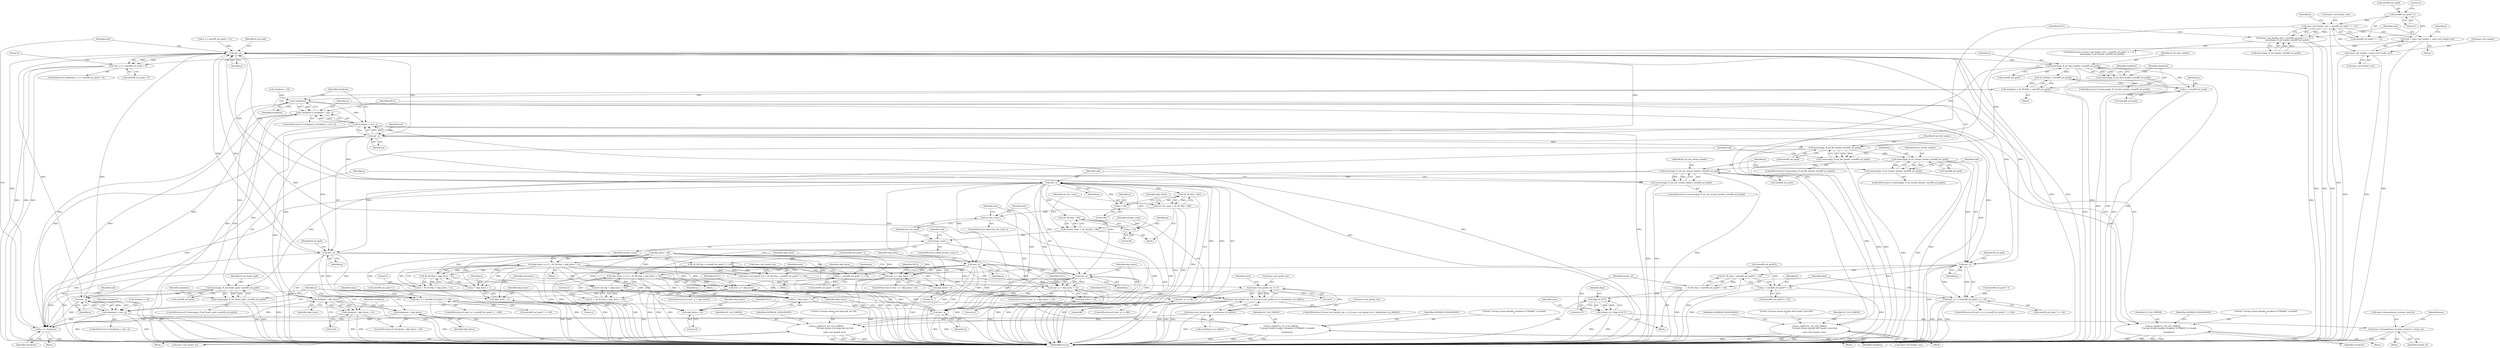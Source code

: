 digraph "0_FFmpeg_cced03dd667a5df6df8fd40d8de0bff477ee02e8@API" {
"1000125" [label="(Call,mms->asf_header_size < sizeof(ff_asf_guid) * 2 + 22)"];
"1000130" [label="(Call,sizeof(ff_asf_guid) * 2)"];
"1000124" [label="(Call,mms->asf_header_size < sizeof(ff_asf_guid) * 2 + 22 ||\n        memcmp(p, ff_asf_header, sizeof(ff_asf_guid)))"];
"1000141" [label="(Call,av_log(NULL, AV_LOG_ERROR,\n               \"Corrupt stream (invalid ASF header, size=%d)\n\",\n               mms->asf_header_size))"];
"1000150" [label="(Call,end = mms->asf_header + mms->asf_header_size)"];
"1000167" [label="(Call,end - p)"];
"1000166" [label="(Call,end - p >= sizeof(ff_asf_guid) + 8)"];
"1000178" [label="(Call,memcmp(p, ff_asf_data_header, sizeof(ff_asf_guid)))"];
"1000177" [label="(Call,!memcmp(p, ff_asf_data_header, sizeof(ff_asf_guid)))"];
"1000191" [label="(Call,AV_RL64(p + sizeof(ff_asf_guid)))"];
"1000189" [label="(Call,chunksize = AV_RL64(p + sizeof(ff_asf_guid)))"];
"1000198" [label="(Call,!chunksize)"];
"1000197" [label="(Call,!chunksize || chunksize > end - p)"];
"1000200" [label="(Call,chunksize > end - p)"];
"1000206" [label="(Call,av_log(NULL, AV_LOG_ERROR,\n                   \"Corrupt stream (header chunksize %\"PRId64\" is invalid)\n\",\n                   chunksize))"];
"1000486" [label="(Call,chunksize - skip_bytes)"];
"1000485" [label="(Call,chunksize - skip_bytes > 24)"];
"1000490" [label="(Call,chunksize = skip_bytes)"];
"1000519" [label="(Call,p += chunksize)"];
"1000192" [label="(Call,p + sizeof(ff_asf_guid))"];
"1000202" [label="(Call,end - p)"];
"1000215" [label="(Call,memcmp(p, ff_asf_file_header, sizeof(ff_asf_guid)))"];
"1000214" [label="(Call,!memcmp(p, ff_asf_file_header, sizeof(ff_asf_guid)))"];
"1000223" [label="(Call,end - p)"];
"1000222" [label="(Call,end - p > sizeof(ff_asf_guid) * 2 + 68)"];
"1000237" [label="(Call,AV_RL32(p + sizeof(ff_asf_guid) * 2 + 64))"];
"1000233" [label="(Call,mms->asf_packet_len = AV_RL32(p + sizeof(ff_asf_guid) * 2 + 64))"];
"1000248" [label="(Call,mms->asf_packet_len <= 0)"];
"1000247" [label="(Call,mms->asf_packet_len <= 0 || mms->asf_packet_len > sizeof(mms->in_buffer))"];
"1000253" [label="(Call,mms->asf_packet_len > sizeof(mms->in_buffer))"];
"1000262" [label="(Call,av_log(NULL, AV_LOG_ERROR,\n                           \"Corrupt stream (too large pkt_len %d)\n\",\n                           mms->asf_packet_len))"];
"1000238" [label="(Call,p + sizeof(ff_asf_guid) * 2 + 64)"];
"1000274" [label="(Call,memcmp(p, ff_asf_stream_header, sizeof(ff_asf_guid)))"];
"1000273" [label="(Call,!memcmp(p, ff_asf_stream_header, sizeof(ff_asf_guid)))"];
"1000282" [label="(Call,end - p)"];
"1000281" [label="(Call,end - p >= (sizeof(ff_asf_guid) * 3 + 26))"];
"1000294" [label="(Call,AV_RL16(p + sizeof(ff_asf_guid)*3 + 24))"];
"1000292" [label="(Call,flags     = AV_RL16(p + sizeof(ff_asf_guid)*3 + 24))"];
"1000305" [label="(Call,flags & 0x7F)"];
"1000303" [label="(Call,stream_id = flags & 0x7F)"];
"1000356" [label="(Call,mms->streams[mms->stream_num].id = stream_id)"];
"1000295" [label="(Call,p + sizeof(ff_asf_guid)*3 + 24)"];
"1000382" [label="(Call,memcmp(p, ff_asf_ext_stream_header, sizeof(ff_asf_guid)))"];
"1000381" [label="(Call,!memcmp(p, ff_asf_ext_stream_header, sizeof(ff_asf_guid)))"];
"1000390" [label="(Call,end - p)"];
"1000389" [label="(Call,end - p >= 88)"];
"1000398" [label="(Call,AV_RL16(p + 84))"];
"1000396" [label="(Call,stream_count = AV_RL16(p + 84))"];
"1000414" [label="(Call,stream_count--)"];
"1000399" [label="(Call,p + 84)"];
"1000405" [label="(Call,AV_RL16(p + 86))"];
"1000403" [label="(Call,ext_len_count = AV_RL16(p + 86))"];
"1000443" [label="(Call,ext_len_count--)"];
"1000406" [label="(Call,p + 86)"];
"1000419" [label="(Call,end - p)"];
"1000418" [label="(Call,end - p < skip_bytes + 4)"];
"1000436" [label="(Call,AV_RL16(p + skip_bytes + 2))"];
"1000432" [label="(Call,skip_bytes += 4 + AV_RL16(p + skip_bytes + 2))"];
"1000422" [label="(Call,skip_bytes + 4)"];
"1000437" [label="(Call,p + skip_bytes + 2)"];
"1000439" [label="(Call,skip_bytes + 2)"];
"1000447" [label="(Call,end - p < skip_bytes + 22)"];
"1000451" [label="(Call,skip_bytes + 22)"];
"1000461" [label="(Call,skip_bytes += 22 + AV_RL32(p + skip_bytes + 18))"];
"1000465" [label="(Call,AV_RL32(p + skip_bytes + 18))"];
"1000463" [label="(Call,22 + AV_RL32(p + skip_bytes + 18))"];
"1000466" [label="(Call,p + skip_bytes + 18)"];
"1000468" [label="(Call,skip_bytes + 18)"];
"1000472" [label="(Call,end - p < skip_bytes)"];
"1000434" [label="(Call,4 + AV_RL16(p + skip_bytes + 2))"];
"1000448" [label="(Call,end - p)"];
"1000473" [label="(Call,end - p)"];
"1000496" [label="(Call,memcmp(p, ff_asf_head1_guid, sizeof(ff_asf_guid)))"];
"1000495" [label="(Call,!memcmp(p, ff_asf_head1_guid, sizeof(ff_asf_guid)))"];
"1000508" [label="(Call,end - p)"];
"1000506" [label="(Call,chunksize > end - p)"];
"1000512" [label="(Call,av_log(NULL, AV_LOG_ERROR,\n                    \"Corrupt stream (header chunksize %\"PRId64\" is invalid)\n\",\n                    chunksize))"];
"1000152" [label="(Call,mms->asf_header + mms->asf_header_size)"];
"1000108" [label="(Block,)"];
"1000249" [label="(Call,mms->asf_packet_len)"];
"1000189" [label="(Call,chunksize = AV_RL64(p + sizeof(ff_asf_guid)))"];
"1000265" [label="(Literal,\"Corrupt stream (too large pkt_len %d)\n\")"];
"1000519" [label="(Call,p += chunksize)"];
"1000494" [label="(ControlStructure,if (!memcmp(p, ff_asf_head1_guid, sizeof(ff_asf_guid))))"];
"1000382" [label="(Call,memcmp(p, ff_asf_ext_stream_header, sizeof(ff_asf_guid)))"];
"1000274" [label="(Call,memcmp(p, ff_asf_stream_header, sizeof(ff_asf_guid)))"];
"1000453" [label="(Literal,22)"];
"1000391" [label="(Identifier,end)"];
"1000401" [label="(Literal,84)"];
"1000515" [label="(Literal,\"Corrupt stream (header chunksize %\"PRId64\" is invalid)\n\")"];
"1000199" [label="(Identifier,chunksize)"];
"1000509" [label="(Identifier,end)"];
"1000235" [label="(Identifier,mms)"];
"1000464" [label="(Literal,22)"];
"1000469" [label="(Identifier,skip_bytes)"];
"1000197" [label="(Call,!chunksize || chunksize > end - p)"];
"1000288" [label="(Identifier,ff_asf_guid)"];
"1000298" [label="(Call,sizeof(ff_asf_guid)*3)"];
"1000295" [label="(Call,p + sizeof(ff_asf_guid)*3 + 24)"];
"1000286" [label="(Call,sizeof(ff_asf_guid) * 3)"];
"1000180" [label="(Identifier,ff_asf_data_header)"];
"1000449" [label="(Identifier,end)"];
"1000475" [label="(Identifier,p)"];
"1000451" [label="(Call,skip_bytes + 22)"];
"1000506" [label="(Call,chunksize > end - p)"];
"1000293" [label="(Identifier,flags)"];
"1000207" [label="(Identifier,NULL)"];
"1000514" [label="(Identifier,AV_LOG_ERROR)"];
"1000191" [label="(Call,AV_RL64(p + sizeof(ff_asf_guid)))"];
"1000304" [label="(Identifier,stream_id)"];
"1000487" [label="(Identifier,chunksize)"];
"1000254" [label="(Call,mms->asf_packet_len)"];
"1000495" [label="(Call,!memcmp(p, ff_asf_head1_guid, sizeof(ff_asf_guid)))"];
"1000176" [label="(ControlStructure,if (!memcmp(p, ff_asf_data_header, sizeof(ff_asf_guid))))"];
"1000131" [label="(Call,sizeof(ff_asf_guid))"];
"1000485" [label="(Call,chunksize - skip_bytes > 24)"];
"1000383" [label="(Identifier,p)"];
"1000492" [label="(Identifier,skip_bytes)"];
"1000470" [label="(Literal,18)"];
"1000505" [label="(ControlStructure,if (chunksize > end - p))"];
"1000415" [label="(Identifier,stream_count)"];
"1000218" [label="(Call,sizeof(ff_asf_guid))"];
"1000403" [label="(Call,ext_len_count = AV_RL16(p + 86))"];
"1000134" [label="(Literal,22)"];
"1000444" [label="(Identifier,ext_len_count)"];
"1000491" [label="(Identifier,chunksize)"];
"1000436" [label="(Call,AV_RL16(p + skip_bytes + 2))"];
"1000153" [label="(Call,mms->asf_header)"];
"1000188" [label="(Block,)"];
"1000285" [label="(Call,sizeof(ff_asf_guid) * 3 + 26)"];
"1000433" [label="(Identifier,skip_bytes)"];
"1000226" [label="(Call,sizeof(ff_asf_guid) * 2 + 68)"];
"1000307" [label="(Literal,0x7F)"];
"1000206" [label="(Call,av_log(NULL, AV_LOG_ERROR,\n                   \"Corrupt stream (header chunksize %\"PRId64\" is invalid)\n\",\n                   chunksize))"];
"1000418" [label="(Call,end - p < skip_bytes + 4)"];
"1000466" [label="(Call,p + skip_bytes + 18)"];
"1000479" [label="(Identifier,NULL)"];
"1000437" [label="(Call,p + skip_bytes + 2)"];
"1000277" [label="(Call,sizeof(ff_asf_guid))"];
"1000502" [label="(Call,chunksize = 46)"];
"1000125" [label="(Call,mms->asf_header_size < sizeof(ff_asf_guid) * 2 + 22)"];
"1000513" [label="(Identifier,NULL)"];
"1000204" [label="(Identifier,p)"];
"1000405" [label="(Call,AV_RL16(p + 86))"];
"1000179" [label="(Identifier,p)"];
"1000461" [label="(Call,skip_bytes += 22 + AV_RL32(p + skip_bytes + 18))"];
"1000421" [label="(Identifier,p)"];
"1000232" [label="(Block,)"];
"1000435" [label="(Literal,4)"];
"1000136" [label="(Identifier,p)"];
"1000498" [label="(Identifier,ff_asf_head1_guid)"];
"1000356" [label="(Call,mms->streams[mms->stream_num].id = stream_id)"];
"1000297" [label="(Call,sizeof(ff_asf_guid)*3 + 24)"];
"1000144" [label="(Literal,\"Corrupt stream (invalid ASF header, size=%d)\n\")"];
"1000266" [label="(Call,mms->asf_packet_len)"];
"1000275" [label="(Identifier,p)"];
"1000212" [label="(Identifier,AVERROR_INVALIDDATA)"];
"1000205" [label="(Block,)"];
"1000174" [label="(Block,)"];
"1000253" [label="(Call,mms->asf_packet_len > sizeof(mms->in_buffer))"];
"1000413" [label="(ControlStructure,while (stream_count--))"];
"1000178" [label="(Call,memcmp(p, ff_asf_data_header, sizeof(ff_asf_guid)))"];
"1000255" [label="(Identifier,mms)"];
"1000422" [label="(Call,skip_bytes + 4)"];
"1000432" [label="(Call,skip_bytes += 4 + AV_RL16(p + skip_bytes + 2))"];
"1000150" [label="(Call,end = mms->asf_header + mms->asf_header_size)"];
"1000434" [label="(Call,4 + AV_RL16(p + skip_bytes + 2))"];
"1000389" [label="(Call,end - p >= 88)"];
"1000227" [label="(Call,sizeof(ff_asf_guid) * 2)"];
"1000200" [label="(Call,chunksize > end - p)"];
"1000159" [label="(Call,p += sizeof(ff_asf_guid) + 14)"];
"1000216" [label="(Identifier,p)"];
"1000366" [label="(Identifier,stream_id)"];
"1000450" [label="(Identifier,p)"];
"1000165" [label="(ControlStructure,while(end - p >= sizeof(ff_asf_guid) + 8))"];
"1000246" [label="(ControlStructure,if (mms->asf_packet_len <= 0 || mms->asf_packet_len > sizeof(mms->in_buffer)))"];
"1000238" [label="(Call,p + sizeof(ff_asf_guid) * 2 + 64)"];
"1000224" [label="(Identifier,end)"];
"1000172" [label="(Identifier,ff_asf_guid)"];
"1000222" [label="(Call,end - p > sizeof(ff_asf_guid) * 2 + 68)"];
"1000217" [label="(Identifier,ff_asf_file_header)"];
"1000499" [label="(Call,sizeof(ff_asf_guid))"];
"1000280" [label="(ControlStructure,if (end - p >= (sizeof(ff_asf_guid) * 3 + 26)))"];
"1000201" [label="(Identifier,chunksize)"];
"1000234" [label="(Call,mms->asf_packet_len)"];
"1000209" [label="(Literal,\"Corrupt stream (header chunksize %\"PRId64\" is invalid)\n\")"];
"1000357" [label="(Call,mms->streams[mms->stream_num].id)"];
"1000393" [label="(Literal,88)"];
"1000169" [label="(Identifier,p)"];
"1000143" [label="(Identifier,AV_LOG_ERROR)"];
"1000160" [label="(Identifier,p)"];
"1000521" [label="(Identifier,chunksize)"];
"1000126" [label="(Call,mms->asf_header_size)"];
"1000474" [label="(Identifier,end)"];
"1000448" [label="(Call,end - p)"];
"1000140" [label="(Block,)"];
"1000438" [label="(Identifier,p)"];
"1000292" [label="(Call,flags     = AV_RL16(p + sizeof(ff_asf_guid)*3 + 24))"];
"1000488" [label="(Identifier,skip_bytes)"];
"1000417" [label="(ControlStructure,if (end - p < skip_bytes + 4))"];
"1000446" [label="(ControlStructure,if (end - p < skip_bytes + 22))"];
"1000497" [label="(Identifier,p)"];
"1000130" [label="(Call,sizeof(ff_asf_guid) * 2)"];
"1000385" [label="(Call,sizeof(ff_asf_guid))"];
"1000184" [label="(Call,chunksize = 50)"];
"1000142" [label="(Identifier,NULL)"];
"1000312" [label="(Identifier,mms)"];
"1000463" [label="(Call,22 + AV_RL32(p + skip_bytes + 18))"];
"1000439" [label="(Call,skip_bytes + 2)"];
"1000443" [label="(Call,ext_len_count--)"];
"1000507" [label="(Identifier,chunksize)"];
"1000486" [label="(Call,chunksize - skip_bytes)"];
"1000392" [label="(Identifier,p)"];
"1000151" [label="(Identifier,end)"];
"1000221" [label="(ControlStructure,if (end - p > sizeof(ff_asf_guid) * 2 + 68))"];
"1000237" [label="(Call,AV_RL32(p + sizeof(ff_asf_guid) * 2 + 64))"];
"1000264" [label="(Identifier,AV_LOG_ERROR)"];
"1000166" [label="(Call,end - p >= sizeof(ff_asf_guid) + 8)"];
"1000270" [label="(Identifier,AVERROR_INVALIDDATA)"];
"1000380" [label="(ControlStructure,if (!memcmp(p, ff_asf_ext_stream_header, sizeof(ff_asf_guid))))"];
"1000240" [label="(Call,sizeof(ff_asf_guid) * 2 + 64)"];
"1000133" [label="(Literal,2)"];
"1000141" [label="(Call,av_log(NULL, AV_LOG_ERROR,\n               \"Corrupt stream (invalid ASF header, size=%d)\n\",\n               mms->asf_header_size))"];
"1000396" [label="(Call,stream_count = AV_RL16(p + 84))"];
"1000193" [label="(Identifier,p)"];
"1000520" [label="(Identifier,p)"];
"1000276" [label="(Identifier,ff_asf_stream_header)"];
"1000407" [label="(Identifier,p)"];
"1000511" [label="(Block,)"];
"1000129" [label="(Call,sizeof(ff_asf_guid) * 2 + 22)"];
"1000190" [label="(Identifier,chunksize)"];
"1000411" [label="(Identifier,skip_bytes)"];
"1000516" [label="(Identifier,chunksize)"];
"1000408" [label="(Literal,86)"];
"1000208" [label="(Identifier,AV_LOG_ERROR)"];
"1000156" [label="(Call,mms->asf_header_size)"];
"1000257" [label="(Call,sizeof(mms->in_buffer))"];
"1000419" [label="(Call,end - p)"];
"1000406" [label="(Call,p + 86)"];
"1000263" [label="(Identifier,NULL)"];
"1000241" [label="(Call,sizeof(ff_asf_guid) * 2)"];
"1000272" [label="(ControlStructure,if (!memcmp(p, ff_asf_stream_header, sizeof(ff_asf_guid))))"];
"1000489" [label="(Literal,24)"];
"1000510" [label="(Identifier,p)"];
"1000294" [label="(Call,AV_RL16(p + sizeof(ff_asf_guid)*3 + 24))"];
"1000400" [label="(Identifier,p)"];
"1000198" [label="(Call,!chunksize)"];
"1000239" [label="(Identifier,p)"];
"1000192" [label="(Call,p + sizeof(ff_asf_guid))"];
"1000210" [label="(Identifier,chunksize)"];
"1000442" [label="(ControlStructure,while (ext_len_count--))"];
"1000185" [label="(Identifier,chunksize)"];
"1000214" [label="(Call,!memcmp(p, ff_asf_file_header, sizeof(ff_asf_guid)))"];
"1000203" [label="(Identifier,end)"];
"1000177" [label="(Call,!memcmp(p, ff_asf_data_header, sizeof(ff_asf_guid)))"];
"1000233" [label="(Call,mms->asf_packet_len = AV_RL32(p + sizeof(ff_asf_guid) * 2 + 64))"];
"1000252" [label="(Literal,0)"];
"1000296" [label="(Identifier,p)"];
"1000397" [label="(Identifier,stream_count)"];
"1000423" [label="(Identifier,skip_bytes)"];
"1000202" [label="(Call,end - p)"];
"1000462" [label="(Identifier,skip_bytes)"];
"1000248" [label="(Call,mms->asf_packet_len <= 0)"];
"1000468" [label="(Call,skip_bytes + 18)"];
"1000399" [label="(Call,p + 84)"];
"1000305" [label="(Call,flags & 0x7F)"];
"1000327" [label="(Block,)"];
"1000420" [label="(Identifier,end)"];
"1000452" [label="(Identifier,skip_bytes)"];
"1000503" [label="(Identifier,chunksize)"];
"1000496" [label="(Call,memcmp(p, ff_asf_head1_guid, sizeof(ff_asf_guid)))"];
"1000456" [label="(Identifier,NULL)"];
"1000471" [label="(ControlStructure,if (end - p < skip_bytes))"];
"1000247" [label="(Call,mms->asf_packet_len <= 0 || mms->asf_packet_len > sizeof(mms->in_buffer))"];
"1000283" [label="(Identifier,end)"];
"1000476" [label="(Identifier,skip_bytes)"];
"1000394" [label="(Block,)"];
"1000410" [label="(Call,skip_bytes = 88)"];
"1000145" [label="(Call,mms->asf_header_size)"];
"1000170" [label="(Call,sizeof(ff_asf_guid) + 8)"];
"1000291" [label="(Block,)"];
"1000465" [label="(Call,AV_RL32(p + skip_bytes + 18))"];
"1000223" [label="(Call,end - p)"];
"1000303" [label="(Call,stream_id = flags & 0x7F)"];
"1000167" [label="(Call,end - p)"];
"1000447" [label="(Call,end - p < skip_bytes + 22)"];
"1000194" [label="(Call,sizeof(ff_asf_guid))"];
"1000196" [label="(ControlStructure,if (!chunksize || chunksize > end - p))"];
"1000225" [label="(Identifier,p)"];
"1000369" [label="(Identifier,mms)"];
"1000124" [label="(Call,mms->asf_header_size < sizeof(ff_asf_guid) * 2 + 22 ||\n        memcmp(p, ff_asf_header, sizeof(ff_asf_guid)))"];
"1000213" [label="(ControlStructure,if (!memcmp(p, ff_asf_file_header, sizeof(ff_asf_guid))))"];
"1000284" [label="(Identifier,p)"];
"1000440" [label="(Identifier,skip_bytes)"];
"1000512" [label="(Call,av_log(NULL, AV_LOG_ERROR,\n                    \"Corrupt stream (header chunksize %\"PRId64\" is invalid)\n\",\n                    chunksize))"];
"1000135" [label="(Call,memcmp(p, ff_asf_header, sizeof(ff_asf_guid)))"];
"1000123" [label="(ControlStructure,if (mms->asf_header_size < sizeof(ff_asf_guid) * 2 + 22 ||\n        memcmp(p, ff_asf_header, sizeof(ff_asf_guid))))"];
"1000424" [label="(Literal,4)"];
"1000427" [label="(Identifier,NULL)"];
"1000168" [label="(Identifier,end)"];
"1000262" [label="(Call,av_log(NULL, AV_LOG_ERROR,\n                           \"Corrupt stream (too large pkt_len %d)\n\",\n                           mms->asf_packet_len))"];
"1000152" [label="(Call,mms->asf_header + mms->asf_header_size)"];
"1000398" [label="(Call,AV_RL16(p + 84))"];
"1000281" [label="(Call,end - p >= (sizeof(ff_asf_guid) * 3 + 26))"];
"1000390" [label="(Call,end - p)"];
"1000388" [label="(ControlStructure,if (end - p >= 88))"];
"1000306" [label="(Identifier,flags)"];
"1000441" [label="(Literal,2)"];
"1000282" [label="(Call,end - p)"];
"1000149" [label="(Identifier,AVERROR_INVALIDDATA)"];
"1000524" [label="(MethodReturn,int)"];
"1000467" [label="(Identifier,p)"];
"1000273" [label="(Call,!memcmp(p, ff_asf_stream_header, sizeof(ff_asf_guid)))"];
"1000472" [label="(Call,end - p < skip_bytes)"];
"1000445" [label="(Block,)"];
"1000414" [label="(Call,stream_count--)"];
"1000181" [label="(Call,sizeof(ff_asf_guid))"];
"1000261" [label="(Block,)"];
"1000381" [label="(Call,!memcmp(p, ff_asf_ext_stream_header, sizeof(ff_asf_guid)))"];
"1000404" [label="(Identifier,ext_len_count)"];
"1000384" [label="(Identifier,ff_asf_ext_stream_header)"];
"1000518" [label="(Identifier,AVERROR_INVALIDDATA)"];
"1000508" [label="(Call,end - p)"];
"1000523" [label="(Literal,0)"];
"1000250" [label="(Identifier,mms)"];
"1000484" [label="(ControlStructure,if (chunksize - skip_bytes > 24))"];
"1000473" [label="(Call,end - p)"];
"1000416" [label="(Block,)"];
"1000215" [label="(Call,memcmp(p, ff_asf_file_header, sizeof(ff_asf_guid)))"];
"1000229" [label="(Identifier,ff_asf_guid)"];
"1000490" [label="(Call,chunksize = skip_bytes)"];
"1000125" -> "1000124"  [label="AST: "];
"1000125" -> "1000129"  [label="CFG: "];
"1000126" -> "1000125"  [label="AST: "];
"1000129" -> "1000125"  [label="AST: "];
"1000136" -> "1000125"  [label="CFG: "];
"1000124" -> "1000125"  [label="CFG: "];
"1000125" -> "1000524"  [label="DDG: "];
"1000125" -> "1000124"  [label="DDG: "];
"1000125" -> "1000124"  [label="DDG: "];
"1000130" -> "1000125"  [label="DDG: "];
"1000125" -> "1000141"  [label="DDG: "];
"1000125" -> "1000150"  [label="DDG: "];
"1000125" -> "1000152"  [label="DDG: "];
"1000130" -> "1000129"  [label="AST: "];
"1000130" -> "1000133"  [label="CFG: "];
"1000131" -> "1000130"  [label="AST: "];
"1000133" -> "1000130"  [label="AST: "];
"1000134" -> "1000130"  [label="CFG: "];
"1000130" -> "1000129"  [label="DDG: "];
"1000124" -> "1000123"  [label="AST: "];
"1000124" -> "1000135"  [label="CFG: "];
"1000135" -> "1000124"  [label="AST: "];
"1000142" -> "1000124"  [label="CFG: "];
"1000151" -> "1000124"  [label="CFG: "];
"1000124" -> "1000524"  [label="DDG: "];
"1000124" -> "1000524"  [label="DDG: "];
"1000124" -> "1000524"  [label="DDG: "];
"1000135" -> "1000124"  [label="DDG: "];
"1000135" -> "1000124"  [label="DDG: "];
"1000141" -> "1000140"  [label="AST: "];
"1000141" -> "1000145"  [label="CFG: "];
"1000142" -> "1000141"  [label="AST: "];
"1000143" -> "1000141"  [label="AST: "];
"1000144" -> "1000141"  [label="AST: "];
"1000145" -> "1000141"  [label="AST: "];
"1000149" -> "1000141"  [label="CFG: "];
"1000141" -> "1000524"  [label="DDG: "];
"1000141" -> "1000524"  [label="DDG: "];
"1000141" -> "1000524"  [label="DDG: "];
"1000141" -> "1000524"  [label="DDG: "];
"1000150" -> "1000108"  [label="AST: "];
"1000150" -> "1000152"  [label="CFG: "];
"1000151" -> "1000150"  [label="AST: "];
"1000152" -> "1000150"  [label="AST: "];
"1000160" -> "1000150"  [label="CFG: "];
"1000150" -> "1000524"  [label="DDG: "];
"1000150" -> "1000167"  [label="DDG: "];
"1000167" -> "1000166"  [label="AST: "];
"1000167" -> "1000169"  [label="CFG: "];
"1000168" -> "1000167"  [label="AST: "];
"1000169" -> "1000167"  [label="AST: "];
"1000172" -> "1000167"  [label="CFG: "];
"1000167" -> "1000524"  [label="DDG: "];
"1000167" -> "1000524"  [label="DDG: "];
"1000167" -> "1000166"  [label="DDG: "];
"1000167" -> "1000166"  [label="DDG: "];
"1000508" -> "1000167"  [label="DDG: "];
"1000473" -> "1000167"  [label="DDG: "];
"1000202" -> "1000167"  [label="DDG: "];
"1000390" -> "1000167"  [label="DDG: "];
"1000282" -> "1000167"  [label="DDG: "];
"1000223" -> "1000167"  [label="DDG: "];
"1000519" -> "1000167"  [label="DDG: "];
"1000159" -> "1000167"  [label="DDG: "];
"1000167" -> "1000178"  [label="DDG: "];
"1000167" -> "1000202"  [label="DDG: "];
"1000167" -> "1000223"  [label="DDG: "];
"1000167" -> "1000282"  [label="DDG: "];
"1000167" -> "1000390"  [label="DDG: "];
"1000167" -> "1000508"  [label="DDG: "];
"1000166" -> "1000165"  [label="AST: "];
"1000166" -> "1000170"  [label="CFG: "];
"1000170" -> "1000166"  [label="AST: "];
"1000179" -> "1000166"  [label="CFG: "];
"1000523" -> "1000166"  [label="CFG: "];
"1000166" -> "1000524"  [label="DDG: "];
"1000166" -> "1000524"  [label="DDG: "];
"1000166" -> "1000524"  [label="DDG: "];
"1000178" -> "1000177"  [label="AST: "];
"1000178" -> "1000181"  [label="CFG: "];
"1000179" -> "1000178"  [label="AST: "];
"1000180" -> "1000178"  [label="AST: "];
"1000181" -> "1000178"  [label="AST: "];
"1000177" -> "1000178"  [label="CFG: "];
"1000178" -> "1000524"  [label="DDG: "];
"1000178" -> "1000524"  [label="DDG: "];
"1000178" -> "1000177"  [label="DDG: "];
"1000178" -> "1000177"  [label="DDG: "];
"1000178" -> "1000191"  [label="DDG: "];
"1000178" -> "1000192"  [label="DDG: "];
"1000178" -> "1000202"  [label="DDG: "];
"1000178" -> "1000215"  [label="DDG: "];
"1000177" -> "1000176"  [label="AST: "];
"1000185" -> "1000177"  [label="CFG: "];
"1000190" -> "1000177"  [label="CFG: "];
"1000177" -> "1000524"  [label="DDG: "];
"1000177" -> "1000524"  [label="DDG: "];
"1000191" -> "1000189"  [label="AST: "];
"1000191" -> "1000192"  [label="CFG: "];
"1000192" -> "1000191"  [label="AST: "];
"1000189" -> "1000191"  [label="CFG: "];
"1000191" -> "1000524"  [label="DDG: "];
"1000191" -> "1000189"  [label="DDG: "];
"1000189" -> "1000188"  [label="AST: "];
"1000190" -> "1000189"  [label="AST: "];
"1000199" -> "1000189"  [label="CFG: "];
"1000189" -> "1000524"  [label="DDG: "];
"1000189" -> "1000198"  [label="DDG: "];
"1000198" -> "1000197"  [label="AST: "];
"1000198" -> "1000199"  [label="CFG: "];
"1000199" -> "1000198"  [label="AST: "];
"1000201" -> "1000198"  [label="CFG: "];
"1000197" -> "1000198"  [label="CFG: "];
"1000198" -> "1000524"  [label="DDG: "];
"1000198" -> "1000197"  [label="DDG: "];
"1000184" -> "1000198"  [label="DDG: "];
"1000198" -> "1000200"  [label="DDG: "];
"1000198" -> "1000206"  [label="DDG: "];
"1000198" -> "1000486"  [label="DDG: "];
"1000198" -> "1000519"  [label="DDG: "];
"1000197" -> "1000196"  [label="AST: "];
"1000197" -> "1000200"  [label="CFG: "];
"1000200" -> "1000197"  [label="AST: "];
"1000207" -> "1000197"  [label="CFG: "];
"1000216" -> "1000197"  [label="CFG: "];
"1000197" -> "1000524"  [label="DDG: "];
"1000197" -> "1000524"  [label="DDG: "];
"1000197" -> "1000524"  [label="DDG: "];
"1000506" -> "1000197"  [label="DDG: "];
"1000200" -> "1000197"  [label="DDG: "];
"1000200" -> "1000197"  [label="DDG: "];
"1000200" -> "1000202"  [label="CFG: "];
"1000201" -> "1000200"  [label="AST: "];
"1000202" -> "1000200"  [label="AST: "];
"1000200" -> "1000524"  [label="DDG: "];
"1000200" -> "1000524"  [label="DDG: "];
"1000202" -> "1000200"  [label="DDG: "];
"1000202" -> "1000200"  [label="DDG: "];
"1000200" -> "1000206"  [label="DDG: "];
"1000200" -> "1000486"  [label="DDG: "];
"1000200" -> "1000519"  [label="DDG: "];
"1000206" -> "1000205"  [label="AST: "];
"1000206" -> "1000210"  [label="CFG: "];
"1000207" -> "1000206"  [label="AST: "];
"1000208" -> "1000206"  [label="AST: "];
"1000209" -> "1000206"  [label="AST: "];
"1000210" -> "1000206"  [label="AST: "];
"1000212" -> "1000206"  [label="CFG: "];
"1000206" -> "1000524"  [label="DDG: "];
"1000206" -> "1000524"  [label="DDG: "];
"1000206" -> "1000524"  [label="DDG: "];
"1000206" -> "1000524"  [label="DDG: "];
"1000486" -> "1000485"  [label="AST: "];
"1000486" -> "1000488"  [label="CFG: "];
"1000487" -> "1000486"  [label="AST: "];
"1000488" -> "1000486"  [label="AST: "];
"1000489" -> "1000486"  [label="CFG: "];
"1000486" -> "1000524"  [label="DDG: "];
"1000486" -> "1000485"  [label="DDG: "];
"1000486" -> "1000485"  [label="DDG: "];
"1000472" -> "1000486"  [label="DDG: "];
"1000486" -> "1000490"  [label="DDG: "];
"1000486" -> "1000519"  [label="DDG: "];
"1000485" -> "1000484"  [label="AST: "];
"1000485" -> "1000489"  [label="CFG: "];
"1000489" -> "1000485"  [label="AST: "];
"1000491" -> "1000485"  [label="CFG: "];
"1000520" -> "1000485"  [label="CFG: "];
"1000485" -> "1000524"  [label="DDG: "];
"1000485" -> "1000524"  [label="DDG: "];
"1000490" -> "1000484"  [label="AST: "];
"1000490" -> "1000492"  [label="CFG: "];
"1000491" -> "1000490"  [label="AST: "];
"1000492" -> "1000490"  [label="AST: "];
"1000520" -> "1000490"  [label="CFG: "];
"1000490" -> "1000524"  [label="DDG: "];
"1000490" -> "1000519"  [label="DDG: "];
"1000519" -> "1000174"  [label="AST: "];
"1000519" -> "1000521"  [label="CFG: "];
"1000520" -> "1000519"  [label="AST: "];
"1000521" -> "1000519"  [label="AST: "];
"1000168" -> "1000519"  [label="CFG: "];
"1000519" -> "1000524"  [label="DDG: "];
"1000506" -> "1000519"  [label="DDG: "];
"1000223" -> "1000519"  [label="DDG: "];
"1000390" -> "1000519"  [label="DDG: "];
"1000496" -> "1000519"  [label="DDG: "];
"1000473" -> "1000519"  [label="DDG: "];
"1000508" -> "1000519"  [label="DDG: "];
"1000282" -> "1000519"  [label="DDG: "];
"1000192" -> "1000194"  [label="CFG: "];
"1000193" -> "1000192"  [label="AST: "];
"1000194" -> "1000192"  [label="AST: "];
"1000192" -> "1000524"  [label="DDG: "];
"1000202" -> "1000204"  [label="CFG: "];
"1000203" -> "1000202"  [label="AST: "];
"1000204" -> "1000202"  [label="AST: "];
"1000202" -> "1000524"  [label="DDG: "];
"1000202" -> "1000524"  [label="DDG: "];
"1000202" -> "1000215"  [label="DDG: "];
"1000202" -> "1000223"  [label="DDG: "];
"1000202" -> "1000282"  [label="DDG: "];
"1000202" -> "1000390"  [label="DDG: "];
"1000202" -> "1000508"  [label="DDG: "];
"1000215" -> "1000214"  [label="AST: "];
"1000215" -> "1000218"  [label="CFG: "];
"1000216" -> "1000215"  [label="AST: "];
"1000217" -> "1000215"  [label="AST: "];
"1000218" -> "1000215"  [label="AST: "];
"1000214" -> "1000215"  [label="CFG: "];
"1000215" -> "1000524"  [label="DDG: "];
"1000215" -> "1000214"  [label="DDG: "];
"1000215" -> "1000214"  [label="DDG: "];
"1000215" -> "1000223"  [label="DDG: "];
"1000215" -> "1000274"  [label="DDG: "];
"1000214" -> "1000213"  [label="AST: "];
"1000224" -> "1000214"  [label="CFG: "];
"1000275" -> "1000214"  [label="CFG: "];
"1000214" -> "1000524"  [label="DDG: "];
"1000214" -> "1000524"  [label="DDG: "];
"1000223" -> "1000222"  [label="AST: "];
"1000223" -> "1000225"  [label="CFG: "];
"1000224" -> "1000223"  [label="AST: "];
"1000225" -> "1000223"  [label="AST: "];
"1000229" -> "1000223"  [label="CFG: "];
"1000223" -> "1000524"  [label="DDG: "];
"1000223" -> "1000222"  [label="DDG: "];
"1000223" -> "1000222"  [label="DDG: "];
"1000223" -> "1000237"  [label="DDG: "];
"1000223" -> "1000238"  [label="DDG: "];
"1000222" -> "1000221"  [label="AST: "];
"1000222" -> "1000226"  [label="CFG: "];
"1000226" -> "1000222"  [label="AST: "];
"1000235" -> "1000222"  [label="CFG: "];
"1000520" -> "1000222"  [label="CFG: "];
"1000222" -> "1000524"  [label="DDG: "];
"1000222" -> "1000524"  [label="DDG: "];
"1000222" -> "1000524"  [label="DDG: "];
"1000227" -> "1000222"  [label="DDG: "];
"1000237" -> "1000233"  [label="AST: "];
"1000237" -> "1000238"  [label="CFG: "];
"1000238" -> "1000237"  [label="AST: "];
"1000233" -> "1000237"  [label="CFG: "];
"1000237" -> "1000524"  [label="DDG: "];
"1000237" -> "1000233"  [label="DDG: "];
"1000241" -> "1000237"  [label="DDG: "];
"1000233" -> "1000232"  [label="AST: "];
"1000234" -> "1000233"  [label="AST: "];
"1000250" -> "1000233"  [label="CFG: "];
"1000233" -> "1000524"  [label="DDG: "];
"1000233" -> "1000248"  [label="DDG: "];
"1000248" -> "1000247"  [label="AST: "];
"1000248" -> "1000252"  [label="CFG: "];
"1000249" -> "1000248"  [label="AST: "];
"1000252" -> "1000248"  [label="AST: "];
"1000255" -> "1000248"  [label="CFG: "];
"1000247" -> "1000248"  [label="CFG: "];
"1000248" -> "1000524"  [label="DDG: "];
"1000248" -> "1000247"  [label="DDG: "];
"1000248" -> "1000247"  [label="DDG: "];
"1000248" -> "1000253"  [label="DDG: "];
"1000248" -> "1000262"  [label="DDG: "];
"1000247" -> "1000246"  [label="AST: "];
"1000247" -> "1000253"  [label="CFG: "];
"1000253" -> "1000247"  [label="AST: "];
"1000263" -> "1000247"  [label="CFG: "];
"1000520" -> "1000247"  [label="CFG: "];
"1000247" -> "1000524"  [label="DDG: "];
"1000247" -> "1000524"  [label="DDG: "];
"1000247" -> "1000524"  [label="DDG: "];
"1000253" -> "1000247"  [label="DDG: "];
"1000253" -> "1000257"  [label="CFG: "];
"1000254" -> "1000253"  [label="AST: "];
"1000257" -> "1000253"  [label="AST: "];
"1000253" -> "1000524"  [label="DDG: "];
"1000253" -> "1000262"  [label="DDG: "];
"1000262" -> "1000261"  [label="AST: "];
"1000262" -> "1000266"  [label="CFG: "];
"1000263" -> "1000262"  [label="AST: "];
"1000264" -> "1000262"  [label="AST: "];
"1000265" -> "1000262"  [label="AST: "];
"1000266" -> "1000262"  [label="AST: "];
"1000270" -> "1000262"  [label="CFG: "];
"1000262" -> "1000524"  [label="DDG: "];
"1000262" -> "1000524"  [label="DDG: "];
"1000262" -> "1000524"  [label="DDG: "];
"1000262" -> "1000524"  [label="DDG: "];
"1000238" -> "1000240"  [label="CFG: "];
"1000239" -> "1000238"  [label="AST: "];
"1000240" -> "1000238"  [label="AST: "];
"1000238" -> "1000524"  [label="DDG: "];
"1000238" -> "1000524"  [label="DDG: "];
"1000241" -> "1000238"  [label="DDG: "];
"1000274" -> "1000273"  [label="AST: "];
"1000274" -> "1000277"  [label="CFG: "];
"1000275" -> "1000274"  [label="AST: "];
"1000276" -> "1000274"  [label="AST: "];
"1000277" -> "1000274"  [label="AST: "];
"1000273" -> "1000274"  [label="CFG: "];
"1000274" -> "1000524"  [label="DDG: "];
"1000274" -> "1000273"  [label="DDG: "];
"1000274" -> "1000273"  [label="DDG: "];
"1000274" -> "1000282"  [label="DDG: "];
"1000274" -> "1000382"  [label="DDG: "];
"1000273" -> "1000272"  [label="AST: "];
"1000283" -> "1000273"  [label="CFG: "];
"1000383" -> "1000273"  [label="CFG: "];
"1000273" -> "1000524"  [label="DDG: "];
"1000273" -> "1000524"  [label="DDG: "];
"1000282" -> "1000281"  [label="AST: "];
"1000282" -> "1000284"  [label="CFG: "];
"1000283" -> "1000282"  [label="AST: "];
"1000284" -> "1000282"  [label="AST: "];
"1000288" -> "1000282"  [label="CFG: "];
"1000282" -> "1000524"  [label="DDG: "];
"1000282" -> "1000281"  [label="DDG: "];
"1000282" -> "1000281"  [label="DDG: "];
"1000282" -> "1000294"  [label="DDG: "];
"1000282" -> "1000295"  [label="DDG: "];
"1000281" -> "1000280"  [label="AST: "];
"1000281" -> "1000285"  [label="CFG: "];
"1000285" -> "1000281"  [label="AST: "];
"1000293" -> "1000281"  [label="CFG: "];
"1000520" -> "1000281"  [label="CFG: "];
"1000281" -> "1000524"  [label="DDG: "];
"1000281" -> "1000524"  [label="DDG: "];
"1000281" -> "1000524"  [label="DDG: "];
"1000286" -> "1000281"  [label="DDG: "];
"1000294" -> "1000292"  [label="AST: "];
"1000294" -> "1000295"  [label="CFG: "];
"1000295" -> "1000294"  [label="AST: "];
"1000292" -> "1000294"  [label="CFG: "];
"1000294" -> "1000524"  [label="DDG: "];
"1000294" -> "1000292"  [label="DDG: "];
"1000298" -> "1000294"  [label="DDG: "];
"1000292" -> "1000291"  [label="AST: "];
"1000293" -> "1000292"  [label="AST: "];
"1000304" -> "1000292"  [label="CFG: "];
"1000292" -> "1000524"  [label="DDG: "];
"1000292" -> "1000305"  [label="DDG: "];
"1000305" -> "1000303"  [label="AST: "];
"1000305" -> "1000307"  [label="CFG: "];
"1000306" -> "1000305"  [label="AST: "];
"1000307" -> "1000305"  [label="AST: "];
"1000303" -> "1000305"  [label="CFG: "];
"1000305" -> "1000524"  [label="DDG: "];
"1000305" -> "1000303"  [label="DDG: "];
"1000305" -> "1000303"  [label="DDG: "];
"1000303" -> "1000291"  [label="AST: "];
"1000304" -> "1000303"  [label="AST: "];
"1000312" -> "1000303"  [label="CFG: "];
"1000303" -> "1000524"  [label="DDG: "];
"1000303" -> "1000524"  [label="DDG: "];
"1000303" -> "1000356"  [label="DDG: "];
"1000356" -> "1000327"  [label="AST: "];
"1000356" -> "1000366"  [label="CFG: "];
"1000357" -> "1000356"  [label="AST: "];
"1000366" -> "1000356"  [label="AST: "];
"1000369" -> "1000356"  [label="CFG: "];
"1000356" -> "1000524"  [label="DDG: "];
"1000356" -> "1000524"  [label="DDG: "];
"1000295" -> "1000297"  [label="CFG: "];
"1000296" -> "1000295"  [label="AST: "];
"1000297" -> "1000295"  [label="AST: "];
"1000295" -> "1000524"  [label="DDG: "];
"1000295" -> "1000524"  [label="DDG: "];
"1000298" -> "1000295"  [label="DDG: "];
"1000382" -> "1000381"  [label="AST: "];
"1000382" -> "1000385"  [label="CFG: "];
"1000383" -> "1000382"  [label="AST: "];
"1000384" -> "1000382"  [label="AST: "];
"1000385" -> "1000382"  [label="AST: "];
"1000381" -> "1000382"  [label="CFG: "];
"1000382" -> "1000524"  [label="DDG: "];
"1000382" -> "1000381"  [label="DDG: "];
"1000382" -> "1000381"  [label="DDG: "];
"1000382" -> "1000390"  [label="DDG: "];
"1000382" -> "1000496"  [label="DDG: "];
"1000381" -> "1000380"  [label="AST: "];
"1000391" -> "1000381"  [label="CFG: "];
"1000497" -> "1000381"  [label="CFG: "];
"1000381" -> "1000524"  [label="DDG: "];
"1000381" -> "1000524"  [label="DDG: "];
"1000390" -> "1000389"  [label="AST: "];
"1000390" -> "1000392"  [label="CFG: "];
"1000391" -> "1000390"  [label="AST: "];
"1000392" -> "1000390"  [label="AST: "];
"1000393" -> "1000390"  [label="CFG: "];
"1000390" -> "1000389"  [label="DDG: "];
"1000390" -> "1000389"  [label="DDG: "];
"1000390" -> "1000398"  [label="DDG: "];
"1000390" -> "1000399"  [label="DDG: "];
"1000390" -> "1000405"  [label="DDG: "];
"1000390" -> "1000406"  [label="DDG: "];
"1000390" -> "1000419"  [label="DDG: "];
"1000390" -> "1000419"  [label="DDG: "];
"1000390" -> "1000448"  [label="DDG: "];
"1000390" -> "1000448"  [label="DDG: "];
"1000390" -> "1000473"  [label="DDG: "];
"1000390" -> "1000473"  [label="DDG: "];
"1000389" -> "1000388"  [label="AST: "];
"1000389" -> "1000393"  [label="CFG: "];
"1000393" -> "1000389"  [label="AST: "];
"1000397" -> "1000389"  [label="CFG: "];
"1000520" -> "1000389"  [label="CFG: "];
"1000389" -> "1000524"  [label="DDG: "];
"1000398" -> "1000396"  [label="AST: "];
"1000398" -> "1000399"  [label="CFG: "];
"1000399" -> "1000398"  [label="AST: "];
"1000396" -> "1000398"  [label="CFG: "];
"1000398" -> "1000524"  [label="DDG: "];
"1000398" -> "1000396"  [label="DDG: "];
"1000396" -> "1000394"  [label="AST: "];
"1000397" -> "1000396"  [label="AST: "];
"1000404" -> "1000396"  [label="CFG: "];
"1000396" -> "1000524"  [label="DDG: "];
"1000396" -> "1000414"  [label="DDG: "];
"1000414" -> "1000413"  [label="AST: "];
"1000414" -> "1000415"  [label="CFG: "];
"1000415" -> "1000414"  [label="AST: "];
"1000420" -> "1000414"  [label="CFG: "];
"1000444" -> "1000414"  [label="CFG: "];
"1000414" -> "1000524"  [label="DDG: "];
"1000399" -> "1000401"  [label="CFG: "];
"1000400" -> "1000399"  [label="AST: "];
"1000401" -> "1000399"  [label="AST: "];
"1000405" -> "1000403"  [label="AST: "];
"1000405" -> "1000406"  [label="CFG: "];
"1000406" -> "1000405"  [label="AST: "];
"1000403" -> "1000405"  [label="CFG: "];
"1000405" -> "1000524"  [label="DDG: "];
"1000405" -> "1000403"  [label="DDG: "];
"1000403" -> "1000394"  [label="AST: "];
"1000404" -> "1000403"  [label="AST: "];
"1000411" -> "1000403"  [label="CFG: "];
"1000403" -> "1000524"  [label="DDG: "];
"1000403" -> "1000524"  [label="DDG: "];
"1000403" -> "1000443"  [label="DDG: "];
"1000443" -> "1000442"  [label="AST: "];
"1000443" -> "1000444"  [label="CFG: "];
"1000444" -> "1000443"  [label="AST: "];
"1000449" -> "1000443"  [label="CFG: "];
"1000474" -> "1000443"  [label="CFG: "];
"1000443" -> "1000524"  [label="DDG: "];
"1000406" -> "1000408"  [label="CFG: "];
"1000407" -> "1000406"  [label="AST: "];
"1000408" -> "1000406"  [label="AST: "];
"1000419" -> "1000418"  [label="AST: "];
"1000419" -> "1000421"  [label="CFG: "];
"1000420" -> "1000419"  [label="AST: "];
"1000421" -> "1000419"  [label="AST: "];
"1000423" -> "1000419"  [label="CFG: "];
"1000419" -> "1000524"  [label="DDG: "];
"1000419" -> "1000524"  [label="DDG: "];
"1000419" -> "1000418"  [label="DDG: "];
"1000419" -> "1000418"  [label="DDG: "];
"1000419" -> "1000436"  [label="DDG: "];
"1000419" -> "1000437"  [label="DDG: "];
"1000419" -> "1000448"  [label="DDG: "];
"1000419" -> "1000448"  [label="DDG: "];
"1000419" -> "1000473"  [label="DDG: "];
"1000419" -> "1000473"  [label="DDG: "];
"1000418" -> "1000417"  [label="AST: "];
"1000418" -> "1000422"  [label="CFG: "];
"1000422" -> "1000418"  [label="AST: "];
"1000427" -> "1000418"  [label="CFG: "];
"1000433" -> "1000418"  [label="CFG: "];
"1000418" -> "1000524"  [label="DDG: "];
"1000418" -> "1000524"  [label="DDG: "];
"1000418" -> "1000524"  [label="DDG: "];
"1000410" -> "1000418"  [label="DDG: "];
"1000432" -> "1000418"  [label="DDG: "];
"1000436" -> "1000434"  [label="AST: "];
"1000436" -> "1000437"  [label="CFG: "];
"1000437" -> "1000436"  [label="AST: "];
"1000434" -> "1000436"  [label="CFG: "];
"1000436" -> "1000524"  [label="DDG: "];
"1000436" -> "1000432"  [label="DDG: "];
"1000436" -> "1000434"  [label="DDG: "];
"1000410" -> "1000436"  [label="DDG: "];
"1000432" -> "1000436"  [label="DDG: "];
"1000432" -> "1000416"  [label="AST: "];
"1000432" -> "1000434"  [label="CFG: "];
"1000433" -> "1000432"  [label="AST: "];
"1000434" -> "1000432"  [label="AST: "];
"1000415" -> "1000432"  [label="CFG: "];
"1000432" -> "1000524"  [label="DDG: "];
"1000432" -> "1000422"  [label="DDG: "];
"1000410" -> "1000432"  [label="DDG: "];
"1000432" -> "1000437"  [label="DDG: "];
"1000432" -> "1000439"  [label="DDG: "];
"1000432" -> "1000447"  [label="DDG: "];
"1000432" -> "1000451"  [label="DDG: "];
"1000432" -> "1000461"  [label="DDG: "];
"1000432" -> "1000465"  [label="DDG: "];
"1000432" -> "1000466"  [label="DDG: "];
"1000432" -> "1000468"  [label="DDG: "];
"1000432" -> "1000472"  [label="DDG: "];
"1000422" -> "1000424"  [label="CFG: "];
"1000423" -> "1000422"  [label="AST: "];
"1000424" -> "1000422"  [label="AST: "];
"1000422" -> "1000524"  [label="DDG: "];
"1000410" -> "1000422"  [label="DDG: "];
"1000437" -> "1000439"  [label="CFG: "];
"1000438" -> "1000437"  [label="AST: "];
"1000439" -> "1000437"  [label="AST: "];
"1000437" -> "1000524"  [label="DDG: "];
"1000410" -> "1000437"  [label="DDG: "];
"1000439" -> "1000441"  [label="CFG: "];
"1000440" -> "1000439"  [label="AST: "];
"1000441" -> "1000439"  [label="AST: "];
"1000410" -> "1000439"  [label="DDG: "];
"1000447" -> "1000446"  [label="AST: "];
"1000447" -> "1000451"  [label="CFG: "];
"1000448" -> "1000447"  [label="AST: "];
"1000451" -> "1000447"  [label="AST: "];
"1000456" -> "1000447"  [label="CFG: "];
"1000462" -> "1000447"  [label="CFG: "];
"1000447" -> "1000524"  [label="DDG: "];
"1000447" -> "1000524"  [label="DDG: "];
"1000447" -> "1000524"  [label="DDG: "];
"1000448" -> "1000447"  [label="DDG: "];
"1000448" -> "1000447"  [label="DDG: "];
"1000410" -> "1000447"  [label="DDG: "];
"1000461" -> "1000447"  [label="DDG: "];
"1000451" -> "1000453"  [label="CFG: "];
"1000452" -> "1000451"  [label="AST: "];
"1000453" -> "1000451"  [label="AST: "];
"1000451" -> "1000524"  [label="DDG: "];
"1000410" -> "1000451"  [label="DDG: "];
"1000461" -> "1000451"  [label="DDG: "];
"1000461" -> "1000445"  [label="AST: "];
"1000461" -> "1000463"  [label="CFG: "];
"1000462" -> "1000461"  [label="AST: "];
"1000463" -> "1000461"  [label="AST: "];
"1000444" -> "1000461"  [label="CFG: "];
"1000461" -> "1000524"  [label="DDG: "];
"1000465" -> "1000461"  [label="DDG: "];
"1000410" -> "1000461"  [label="DDG: "];
"1000461" -> "1000465"  [label="DDG: "];
"1000461" -> "1000466"  [label="DDG: "];
"1000461" -> "1000468"  [label="DDG: "];
"1000461" -> "1000472"  [label="DDG: "];
"1000465" -> "1000463"  [label="AST: "];
"1000465" -> "1000466"  [label="CFG: "];
"1000466" -> "1000465"  [label="AST: "];
"1000463" -> "1000465"  [label="CFG: "];
"1000465" -> "1000524"  [label="DDG: "];
"1000465" -> "1000463"  [label="DDG: "];
"1000448" -> "1000465"  [label="DDG: "];
"1000410" -> "1000465"  [label="DDG: "];
"1000464" -> "1000463"  [label="AST: "];
"1000463" -> "1000524"  [label="DDG: "];
"1000466" -> "1000468"  [label="CFG: "];
"1000467" -> "1000466"  [label="AST: "];
"1000468" -> "1000466"  [label="AST: "];
"1000466" -> "1000524"  [label="DDG: "];
"1000448" -> "1000466"  [label="DDG: "];
"1000410" -> "1000466"  [label="DDG: "];
"1000468" -> "1000470"  [label="CFG: "];
"1000469" -> "1000468"  [label="AST: "];
"1000470" -> "1000468"  [label="AST: "];
"1000410" -> "1000468"  [label="DDG: "];
"1000472" -> "1000471"  [label="AST: "];
"1000472" -> "1000476"  [label="CFG: "];
"1000473" -> "1000472"  [label="AST: "];
"1000476" -> "1000472"  [label="AST: "];
"1000479" -> "1000472"  [label="CFG: "];
"1000487" -> "1000472"  [label="CFG: "];
"1000472" -> "1000524"  [label="DDG: "];
"1000472" -> "1000524"  [label="DDG: "];
"1000472" -> "1000524"  [label="DDG: "];
"1000473" -> "1000472"  [label="DDG: "];
"1000473" -> "1000472"  [label="DDG: "];
"1000410" -> "1000472"  [label="DDG: "];
"1000435" -> "1000434"  [label="AST: "];
"1000434" -> "1000524"  [label="DDG: "];
"1000448" -> "1000450"  [label="CFG: "];
"1000449" -> "1000448"  [label="AST: "];
"1000450" -> "1000448"  [label="AST: "];
"1000452" -> "1000448"  [label="CFG: "];
"1000448" -> "1000524"  [label="DDG: "];
"1000448" -> "1000524"  [label="DDG: "];
"1000448" -> "1000473"  [label="DDG: "];
"1000448" -> "1000473"  [label="DDG: "];
"1000473" -> "1000475"  [label="CFG: "];
"1000474" -> "1000473"  [label="AST: "];
"1000475" -> "1000473"  [label="AST: "];
"1000476" -> "1000473"  [label="CFG: "];
"1000473" -> "1000524"  [label="DDG: "];
"1000473" -> "1000524"  [label="DDG: "];
"1000496" -> "1000495"  [label="AST: "];
"1000496" -> "1000499"  [label="CFG: "];
"1000497" -> "1000496"  [label="AST: "];
"1000498" -> "1000496"  [label="AST: "];
"1000499" -> "1000496"  [label="AST: "];
"1000495" -> "1000496"  [label="CFG: "];
"1000496" -> "1000524"  [label="DDG: "];
"1000496" -> "1000495"  [label="DDG: "];
"1000496" -> "1000495"  [label="DDG: "];
"1000496" -> "1000508"  [label="DDG: "];
"1000495" -> "1000494"  [label="AST: "];
"1000503" -> "1000495"  [label="CFG: "];
"1000520" -> "1000495"  [label="CFG: "];
"1000495" -> "1000524"  [label="DDG: "];
"1000495" -> "1000524"  [label="DDG: "];
"1000508" -> "1000506"  [label="AST: "];
"1000508" -> "1000510"  [label="CFG: "];
"1000509" -> "1000508"  [label="AST: "];
"1000510" -> "1000508"  [label="AST: "];
"1000506" -> "1000508"  [label="CFG: "];
"1000508" -> "1000524"  [label="DDG: "];
"1000508" -> "1000524"  [label="DDG: "];
"1000508" -> "1000506"  [label="DDG: "];
"1000508" -> "1000506"  [label="DDG: "];
"1000506" -> "1000505"  [label="AST: "];
"1000507" -> "1000506"  [label="AST: "];
"1000513" -> "1000506"  [label="CFG: "];
"1000520" -> "1000506"  [label="CFG: "];
"1000506" -> "1000524"  [label="DDG: "];
"1000506" -> "1000524"  [label="DDG: "];
"1000502" -> "1000506"  [label="DDG: "];
"1000506" -> "1000512"  [label="DDG: "];
"1000512" -> "1000511"  [label="AST: "];
"1000512" -> "1000516"  [label="CFG: "];
"1000513" -> "1000512"  [label="AST: "];
"1000514" -> "1000512"  [label="AST: "];
"1000515" -> "1000512"  [label="AST: "];
"1000516" -> "1000512"  [label="AST: "];
"1000518" -> "1000512"  [label="CFG: "];
"1000512" -> "1000524"  [label="DDG: "];
"1000512" -> "1000524"  [label="DDG: "];
"1000512" -> "1000524"  [label="DDG: "];
"1000512" -> "1000524"  [label="DDG: "];
"1000152" -> "1000156"  [label="CFG: "];
"1000153" -> "1000152"  [label="AST: "];
"1000156" -> "1000152"  [label="AST: "];
"1000152" -> "1000524"  [label="DDG: "];
"1000152" -> "1000524"  [label="DDG: "];
}

